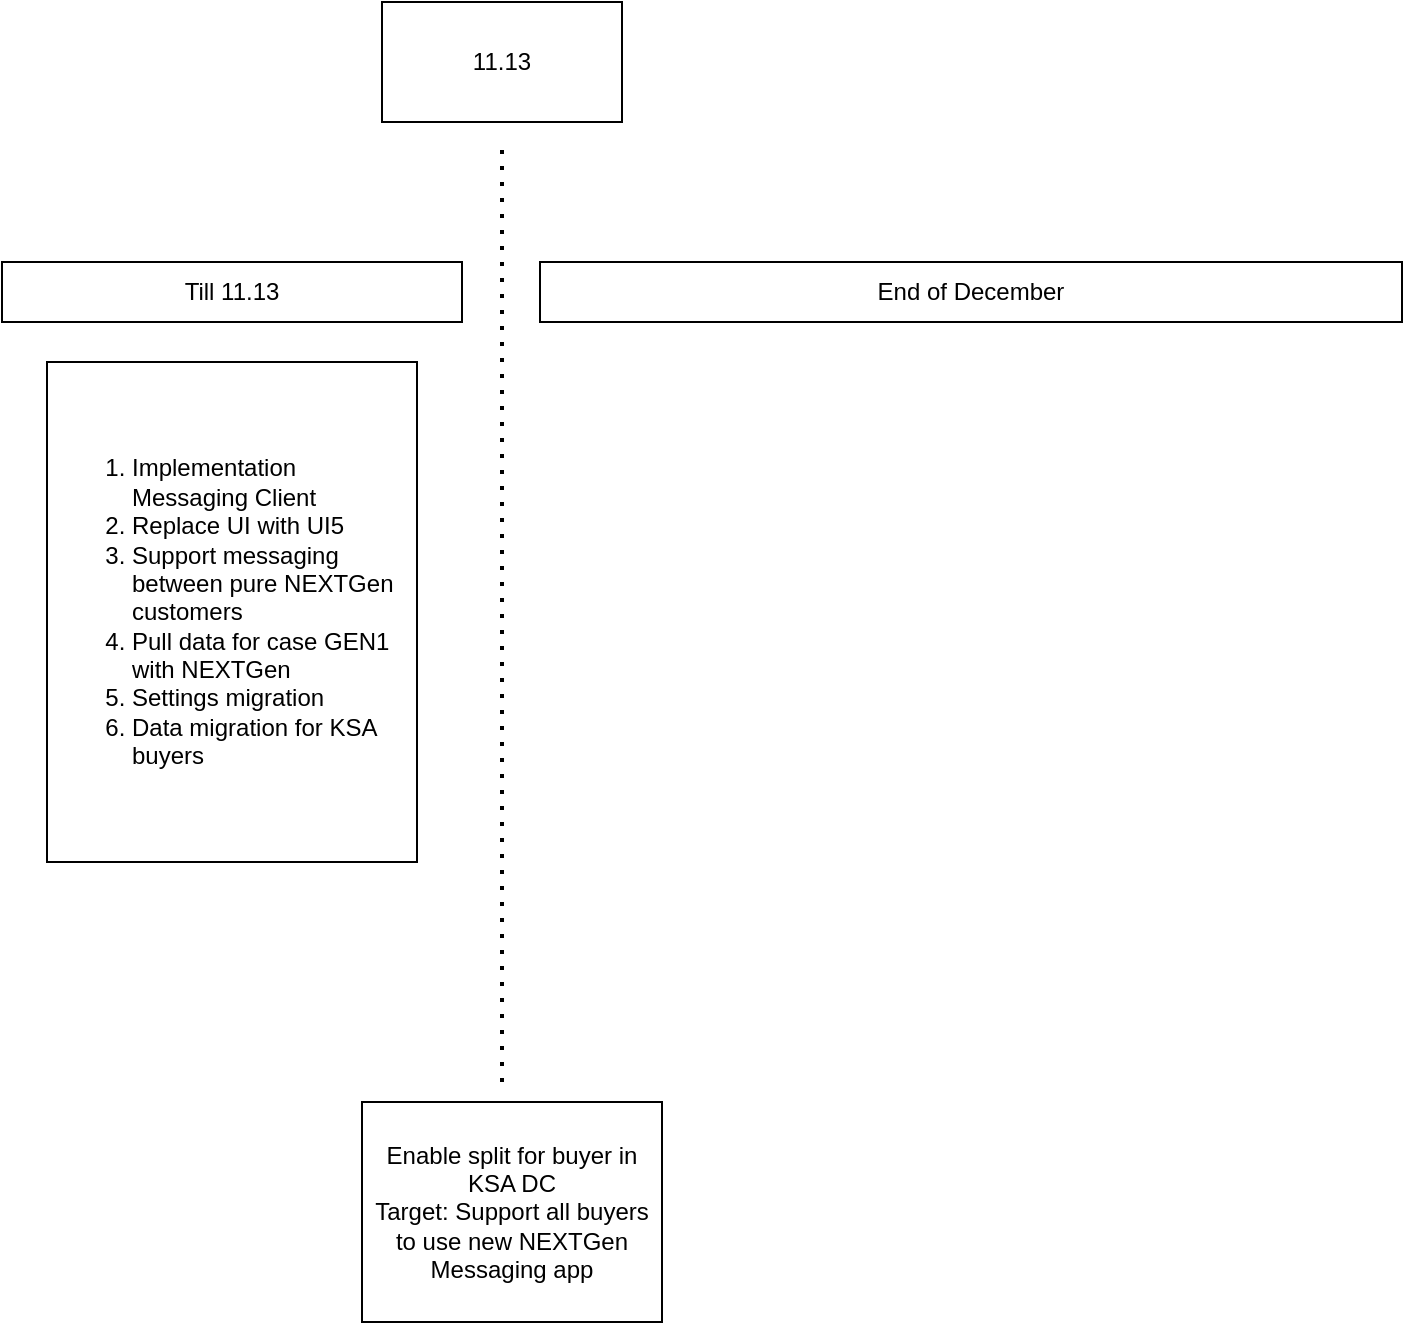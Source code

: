 <mxfile version="28.1.0">
  <diagram name="Page-1" id="re8BFB7v5y9mi5kUr2NE">
    <mxGraphModel dx="2514" dy="1461" grid="1" gridSize="10" guides="1" tooltips="1" connect="1" arrows="1" fold="1" page="1" pageScale="1" pageWidth="827" pageHeight="1169" math="0" shadow="0">
      <root>
        <mxCell id="0" />
        <mxCell id="1" parent="0" />
        <mxCell id="kDZXU9diaD593x2A9GFj-1" value="Till 11.13" style="rounded=0;whiteSpace=wrap;html=1;" vertex="1" parent="1">
          <mxGeometry x="30" y="200" width="230" height="30" as="geometry" />
        </mxCell>
        <mxCell id="kDZXU9diaD593x2A9GFj-2" value="&lt;ol&gt;&lt;li&gt;Implementation Messaging Client&lt;/li&gt;&lt;li&gt;Replace UI with UI5&lt;/li&gt;&lt;li&gt;Support messaging between pure NEXTGen customers&lt;/li&gt;&lt;li&gt;Pull data for case GEN1 with NEXTGen&lt;/li&gt;&lt;li&gt;Settings migration&lt;/li&gt;&lt;li&gt;Data migration for KSA buyers&lt;/li&gt;&lt;/ol&gt;" style="rounded=0;whiteSpace=wrap;html=1;align=left;" vertex="1" parent="1">
          <mxGeometry x="52.5" y="250" width="185" height="250" as="geometry" />
        </mxCell>
        <mxCell id="kDZXU9diaD593x2A9GFj-3" value="" style="endArrow=none;dashed=1;html=1;dashPattern=1 3;strokeWidth=2;rounded=0;" edge="1" parent="1">
          <mxGeometry width="50" height="50" relative="1" as="geometry">
            <mxPoint x="280" y="610" as="sourcePoint" />
            <mxPoint x="280" y="140" as="targetPoint" />
          </mxGeometry>
        </mxCell>
        <mxCell id="kDZXU9diaD593x2A9GFj-4" value="End of December" style="rounded=0;whiteSpace=wrap;html=1;" vertex="1" parent="1">
          <mxGeometry x="299" y="200" width="431" height="30" as="geometry" />
        </mxCell>
        <mxCell id="kDZXU9diaD593x2A9GFj-5" value="Enable split for buye&lt;span style=&quot;background-color: transparent; color: light-dark(rgb(0, 0, 0), rgb(255, 255, 255));&quot;&gt;r in KSA DC&lt;/span&gt;&lt;div&gt;&lt;span style=&quot;background-color: transparent; color: light-dark(rgb(0, 0, 0), rgb(255, 255, 255));&quot;&gt;Target: Support all buyers to use new NEXTGen Messaging app&lt;/span&gt;&lt;/div&gt;" style="rounded=0;whiteSpace=wrap;html=1;" vertex="1" parent="1">
          <mxGeometry x="210" y="620" width="150" height="110" as="geometry" />
        </mxCell>
        <mxCell id="kDZXU9diaD593x2A9GFj-6" value="11.13" style="rounded=0;whiteSpace=wrap;html=1;" vertex="1" parent="1">
          <mxGeometry x="220" y="70" width="120" height="60" as="geometry" />
        </mxCell>
      </root>
    </mxGraphModel>
  </diagram>
</mxfile>
